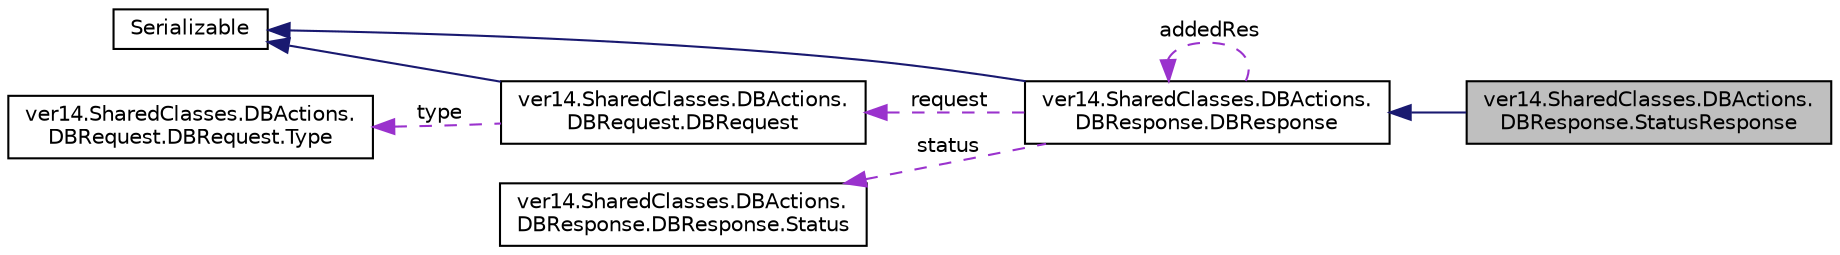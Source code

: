 digraph "ver14.SharedClasses.DBActions.DBResponse.StatusResponse"
{
 // LATEX_PDF_SIZE
  edge [fontname="Helvetica",fontsize="10",labelfontname="Helvetica",labelfontsize="10"];
  node [fontname="Helvetica",fontsize="10",shape=record];
  rankdir="LR";
  Node1 [label="ver14.SharedClasses.DBActions.\lDBResponse.StatusResponse",height=0.2,width=0.4,color="black", fillcolor="grey75", style="filled", fontcolor="black",tooltip=" "];
  Node2 -> Node1 [dir="back",color="midnightblue",fontsize="10",style="solid"];
  Node2 [label="ver14.SharedClasses.DBActions.\lDBResponse.DBResponse",height=0.2,width=0.4,color="black", fillcolor="white", style="filled",URL="$classver14_1_1_shared_classes_1_1_d_b_actions_1_1_d_b_response_1_1_d_b_response.html",tooltip=" "];
  Node3 -> Node2 [dir="back",color="midnightblue",fontsize="10",style="solid"];
  Node3 [label="Serializable",height=0.2,width=0.4,color="black", fillcolor="white", style="filled",tooltip=" "];
  Node4 -> Node2 [dir="back",color="darkorchid3",fontsize="10",style="dashed",label=" status" ];
  Node4 [label="ver14.SharedClasses.DBActions.\lDBResponse.DBResponse.Status",height=0.2,width=0.4,color="black", fillcolor="white", style="filled",URL="$enumver14_1_1_shared_classes_1_1_d_b_actions_1_1_d_b_response_1_1_d_b_response_1_1_status.html",tooltip=" "];
  Node5 -> Node2 [dir="back",color="darkorchid3",fontsize="10",style="dashed",label=" request" ];
  Node5 [label="ver14.SharedClasses.DBActions.\lDBRequest.DBRequest",height=0.2,width=0.4,color="black", fillcolor="white", style="filled",URL="$classver14_1_1_shared_classes_1_1_d_b_actions_1_1_d_b_request_1_1_d_b_request.html",tooltip=" "];
  Node3 -> Node5 [dir="back",color="midnightblue",fontsize="10",style="solid"];
  Node6 -> Node5 [dir="back",color="darkorchid3",fontsize="10",style="dashed",label=" type" ];
  Node6 [label="ver14.SharedClasses.DBActions.\lDBRequest.DBRequest.Type",height=0.2,width=0.4,color="black", fillcolor="white", style="filled",URL="$enumver14_1_1_shared_classes_1_1_d_b_actions_1_1_d_b_request_1_1_d_b_request_1_1_type.html",tooltip=" "];
  Node2 -> Node2 [dir="back",color="darkorchid3",fontsize="10",style="dashed",label=" addedRes" ];
}
